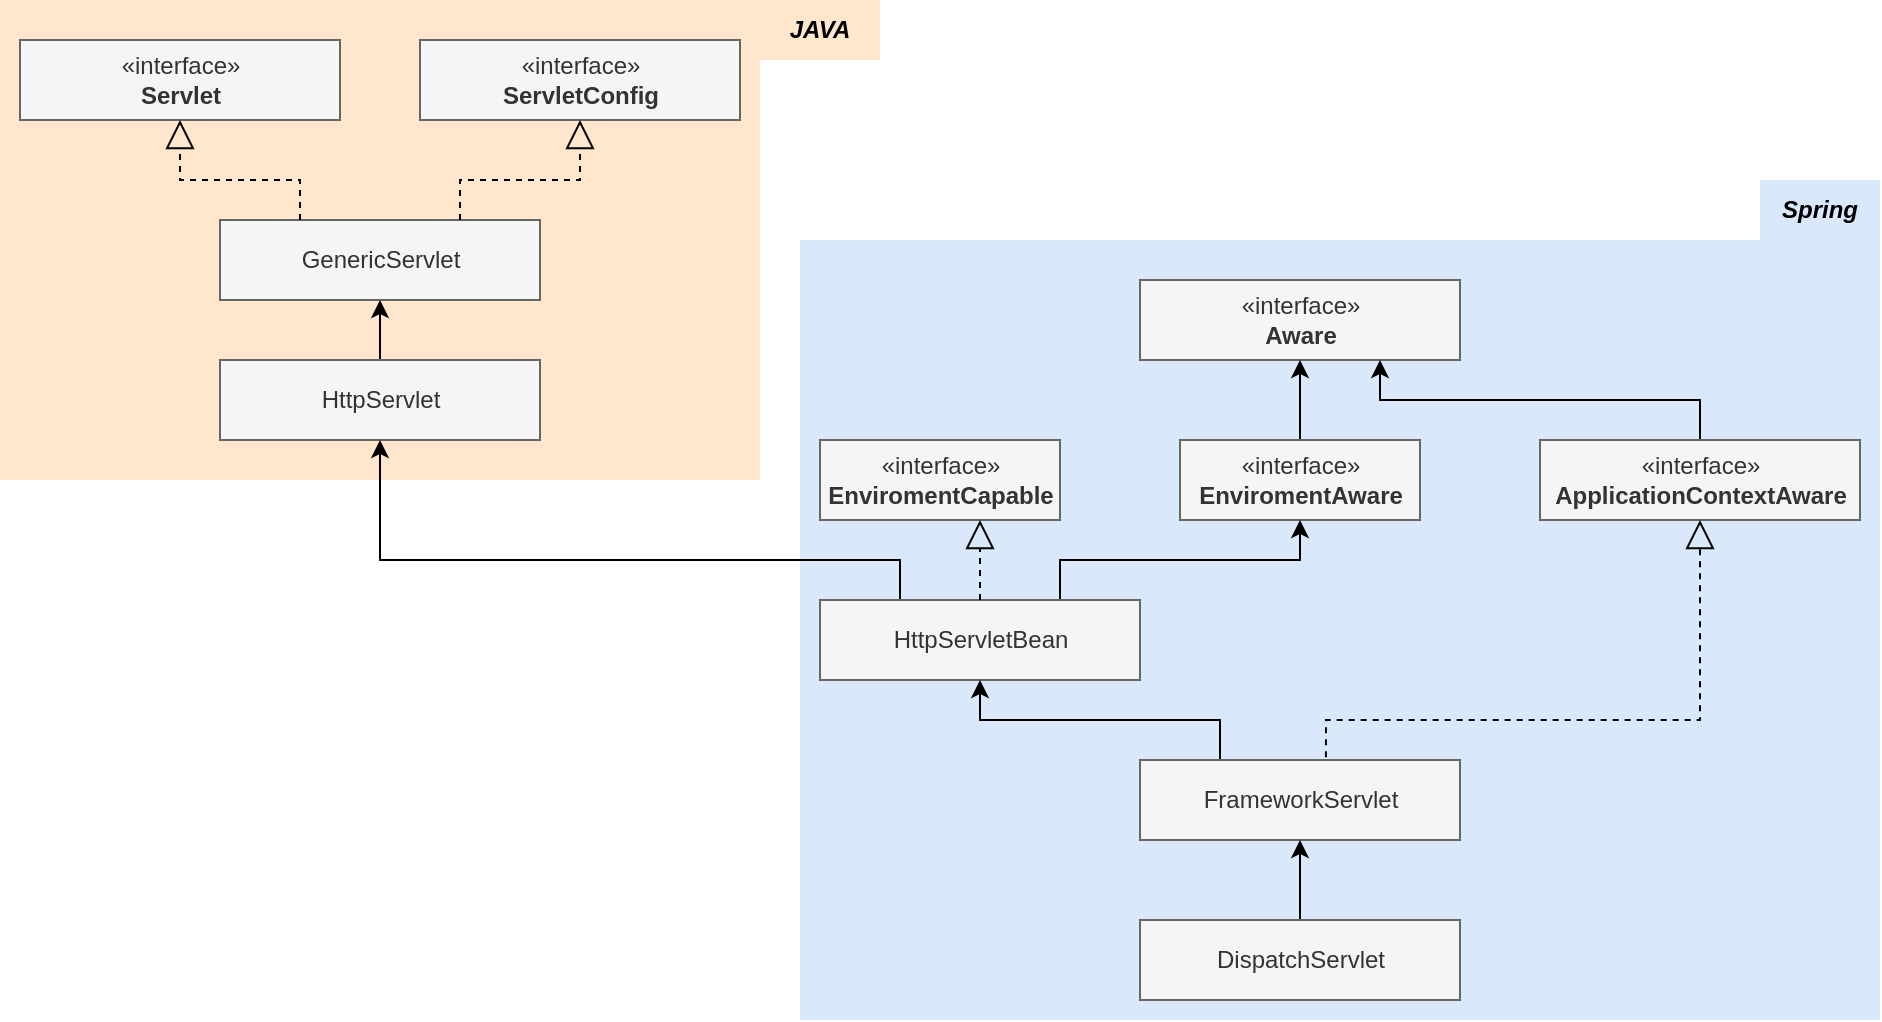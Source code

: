 <mxfile version="16.2.6" type="github">
  <diagram id="1mm83CLafe0UnoxrH38e" name="Page-1">
    <mxGraphModel dx="-45" dy="513" grid="1" gridSize="10" guides="1" tooltips="1" connect="1" arrows="1" fold="1" page="1" pageScale="1" pageWidth="827" pageHeight="1169" math="0" shadow="0">
      <root>
        <mxCell id="0" />
        <mxCell id="1" parent="0" />
        <mxCell id="ovIjH7kmM88PJybYhvLl-30" value="" style="verticalLabelPosition=bottom;verticalAlign=top;html=1;shape=mxgraph.basic.rect;fillColor2=none;strokeWidth=1;size=20;indent=5;fillColor=#dae8fc;strokeColor=none;" vertex="1" parent="1">
          <mxGeometry x="1270" y="140" width="540" height="390" as="geometry" />
        </mxCell>
        <mxCell id="ovIjH7kmM88PJybYhvLl-9" value="" style="verticalLabelPosition=bottom;verticalAlign=top;html=1;shape=mxgraph.basic.rect;fillColor2=none;strokeWidth=1;size=20;indent=5;fillColor=#ffe6cc;strokeColor=none;" vertex="1" parent="1">
          <mxGeometry x="870" y="20" width="380" height="240" as="geometry" />
        </mxCell>
        <mxCell id="ovIjH7kmM88PJybYhvLl-1" value="«interface»&lt;br&gt;&lt;b&gt;Servlet&lt;/b&gt;" style="html=1;fillColor=#f5f5f5;fontColor=#333333;strokeColor=#666666;" vertex="1" parent="1">
          <mxGeometry x="880" y="40" width="160" height="40" as="geometry" />
        </mxCell>
        <mxCell id="ovIjH7kmM88PJybYhvLl-2" value="«interface»&lt;br&gt;&lt;b&gt;ServletConfig&lt;/b&gt;" style="html=1;fillColor=#f5f5f5;fontColor=#333333;strokeColor=#666666;" vertex="1" parent="1">
          <mxGeometry x="1080" y="40" width="160" height="40" as="geometry" />
        </mxCell>
        <mxCell id="ovIjH7kmM88PJybYhvLl-3" value="GenericServlet" style="html=1;fillColor=#f5f5f5;fontColor=#333333;strokeColor=#666666;" vertex="1" parent="1">
          <mxGeometry x="980" y="130" width="160" height="40" as="geometry" />
        </mxCell>
        <mxCell id="ovIjH7kmM88PJybYhvLl-4" value="" style="endArrow=block;dashed=1;endFill=0;endSize=12;html=1;rounded=0;exitX=0.25;exitY=0;exitDx=0;exitDy=0;" edge="1" parent="1" source="ovIjH7kmM88PJybYhvLl-3" target="ovIjH7kmM88PJybYhvLl-1">
          <mxGeometry width="160" relative="1" as="geometry">
            <mxPoint x="890" y="220" as="sourcePoint" />
            <mxPoint x="1050" y="220" as="targetPoint" />
            <Array as="points">
              <mxPoint x="1020" y="110" />
              <mxPoint x="990" y="110" />
              <mxPoint x="960" y="110" />
            </Array>
          </mxGeometry>
        </mxCell>
        <mxCell id="ovIjH7kmM88PJybYhvLl-5" value="" style="endArrow=block;dashed=1;endFill=0;endSize=12;html=1;rounded=0;entryX=0.5;entryY=1;entryDx=0;entryDy=0;exitX=0.75;exitY=0;exitDx=0;exitDy=0;" edge="1" parent="1" source="ovIjH7kmM88PJybYhvLl-3" target="ovIjH7kmM88PJybYhvLl-2">
          <mxGeometry width="160" relative="1" as="geometry">
            <mxPoint x="1080" y="130" as="sourcePoint" />
            <mxPoint x="1240" y="130" as="targetPoint" />
            <Array as="points">
              <mxPoint x="1100" y="110" />
              <mxPoint x="1160" y="110" />
            </Array>
          </mxGeometry>
        </mxCell>
        <mxCell id="ovIjH7kmM88PJybYhvLl-7" style="edgeStyle=orthogonalEdgeStyle;rounded=0;orthogonalLoop=1;jettySize=auto;html=1;exitX=0.5;exitY=0;exitDx=0;exitDy=0;entryX=0.5;entryY=1;entryDx=0;entryDy=0;" edge="1" parent="1" source="ovIjH7kmM88PJybYhvLl-6" target="ovIjH7kmM88PJybYhvLl-3">
          <mxGeometry relative="1" as="geometry" />
        </mxCell>
        <mxCell id="ovIjH7kmM88PJybYhvLl-6" value="HttpServlet" style="html=1;fillColor=#f5f5f5;fontColor=#333333;strokeColor=#666666;" vertex="1" parent="1">
          <mxGeometry x="980" y="200" width="160" height="40" as="geometry" />
        </mxCell>
        <mxCell id="ovIjH7kmM88PJybYhvLl-10" value="«interface»&lt;br&gt;&lt;b&gt;Aware&lt;/b&gt;" style="html=1;fillColor=#f5f5f5;fontColor=#333333;strokeColor=#666666;" vertex="1" parent="1">
          <mxGeometry x="1440" y="160" width="160" height="40" as="geometry" />
        </mxCell>
        <mxCell id="ovIjH7kmM88PJybYhvLl-11" value="«interface»&lt;br&gt;&lt;b&gt;EnviromentCapable&lt;/b&gt;" style="html=1;fillColor=#f5f5f5;fontColor=#333333;strokeColor=#666666;" vertex="1" parent="1">
          <mxGeometry x="1280" y="240" width="120" height="40" as="geometry" />
        </mxCell>
        <mxCell id="ovIjH7kmM88PJybYhvLl-14" style="edgeStyle=orthogonalEdgeStyle;rounded=0;orthogonalLoop=1;jettySize=auto;html=1;exitX=0.5;exitY=0;exitDx=0;exitDy=0;entryX=0.5;entryY=1;entryDx=0;entryDy=0;" edge="1" parent="1" source="ovIjH7kmM88PJybYhvLl-12" target="ovIjH7kmM88PJybYhvLl-10">
          <mxGeometry relative="1" as="geometry" />
        </mxCell>
        <mxCell id="ovIjH7kmM88PJybYhvLl-12" value="«interface»&lt;br&gt;&lt;b&gt;EnviromentAware&lt;/b&gt;" style="html=1;fillColor=#f5f5f5;fontColor=#333333;strokeColor=#666666;" vertex="1" parent="1">
          <mxGeometry x="1460" y="240" width="120" height="40" as="geometry" />
        </mxCell>
        <mxCell id="ovIjH7kmM88PJybYhvLl-17" style="edgeStyle=orthogonalEdgeStyle;rounded=0;orthogonalLoop=1;jettySize=auto;html=1;exitX=0.5;exitY=0;exitDx=0;exitDy=0;entryX=0.75;entryY=1;entryDx=0;entryDy=0;" edge="1" parent="1" source="ovIjH7kmM88PJybYhvLl-13" target="ovIjH7kmM88PJybYhvLl-10">
          <mxGeometry relative="1" as="geometry" />
        </mxCell>
        <mxCell id="ovIjH7kmM88PJybYhvLl-13" value="«interface»&lt;br&gt;&lt;b&gt;ApplicationContextAware&lt;/b&gt;" style="html=1;fillColor=#f5f5f5;fontColor=#333333;strokeColor=#666666;" vertex="1" parent="1">
          <mxGeometry x="1640" y="240" width="160" height="40" as="geometry" />
        </mxCell>
        <mxCell id="ovIjH7kmM88PJybYhvLl-20" style="edgeStyle=orthogonalEdgeStyle;rounded=0;orthogonalLoop=1;jettySize=auto;html=1;exitX=0.25;exitY=0;exitDx=0;exitDy=0;entryX=0.5;entryY=1;entryDx=0;entryDy=0;" edge="1" parent="1" source="ovIjH7kmM88PJybYhvLl-18" target="ovIjH7kmM88PJybYhvLl-6">
          <mxGeometry relative="1" as="geometry">
            <Array as="points">
              <mxPoint x="1320" y="300" />
              <mxPoint x="1060" y="300" />
            </Array>
          </mxGeometry>
        </mxCell>
        <mxCell id="ovIjH7kmM88PJybYhvLl-24" style="edgeStyle=orthogonalEdgeStyle;rounded=0;orthogonalLoop=1;jettySize=auto;html=1;exitX=0.75;exitY=0;exitDx=0;exitDy=0;entryX=0.5;entryY=1;entryDx=0;entryDy=0;" edge="1" parent="1" source="ovIjH7kmM88PJybYhvLl-18" target="ovIjH7kmM88PJybYhvLl-12">
          <mxGeometry relative="1" as="geometry" />
        </mxCell>
        <mxCell id="ovIjH7kmM88PJybYhvLl-18" value="HttpServletBean" style="html=1;fillColor=#f5f5f5;fontColor=#333333;strokeColor=#666666;" vertex="1" parent="1">
          <mxGeometry x="1280" y="320" width="160" height="40" as="geometry" />
        </mxCell>
        <mxCell id="ovIjH7kmM88PJybYhvLl-21" value="" style="endArrow=block;dashed=1;endFill=0;endSize=12;html=1;rounded=0;exitX=0.5;exitY=0;exitDx=0;exitDy=0;" edge="1" parent="1" source="ovIjH7kmM88PJybYhvLl-18">
          <mxGeometry width="160" relative="1" as="geometry">
            <mxPoint x="1350" y="320" as="sourcePoint" />
            <mxPoint x="1360" y="280" as="targetPoint" />
          </mxGeometry>
        </mxCell>
        <mxCell id="ovIjH7kmM88PJybYhvLl-27" style="edgeStyle=orthogonalEdgeStyle;rounded=0;orthogonalLoop=1;jettySize=auto;html=1;exitX=0.25;exitY=0;exitDx=0;exitDy=0;entryX=0.5;entryY=1;entryDx=0;entryDy=0;" edge="1" parent="1" source="ovIjH7kmM88PJybYhvLl-25" target="ovIjH7kmM88PJybYhvLl-18">
          <mxGeometry relative="1" as="geometry">
            <mxPoint x="1360" y="380" as="targetPoint" />
          </mxGeometry>
        </mxCell>
        <mxCell id="ovIjH7kmM88PJybYhvLl-25" value="FrameworkServlet" style="html=1;fillColor=#f5f5f5;fontColor=#333333;strokeColor=#666666;" vertex="1" parent="1">
          <mxGeometry x="1440" y="400" width="160" height="40" as="geometry" />
        </mxCell>
        <mxCell id="ovIjH7kmM88PJybYhvLl-26" value="" style="endArrow=block;dashed=1;endFill=0;endSize=12;html=1;rounded=0;exitX=0.581;exitY=-0.033;exitDx=0;exitDy=0;entryX=0.5;entryY=1;entryDx=0;entryDy=0;exitPerimeter=0;" edge="1" parent="1" source="ovIjH7kmM88PJybYhvLl-25" target="ovIjH7kmM88PJybYhvLl-13">
          <mxGeometry width="160" relative="1" as="geometry">
            <mxPoint x="1570" y="310" as="sourcePoint" />
            <mxPoint x="1730" y="310" as="targetPoint" />
            <Array as="points">
              <mxPoint x="1533" y="380" />
              <mxPoint x="1720" y="380" />
            </Array>
          </mxGeometry>
        </mxCell>
        <mxCell id="ovIjH7kmM88PJybYhvLl-29" style="edgeStyle=orthogonalEdgeStyle;rounded=0;orthogonalLoop=1;jettySize=auto;html=1;exitX=0.5;exitY=0;exitDx=0;exitDy=0;entryX=0.5;entryY=1;entryDx=0;entryDy=0;" edge="1" parent="1" source="ovIjH7kmM88PJybYhvLl-28" target="ovIjH7kmM88PJybYhvLl-25">
          <mxGeometry relative="1" as="geometry" />
        </mxCell>
        <mxCell id="ovIjH7kmM88PJybYhvLl-28" value="DispatchServlet" style="html=1;fillColor=#f5f5f5;fontColor=#333333;strokeColor=#666666;" vertex="1" parent="1">
          <mxGeometry x="1440" y="480" width="160" height="40" as="geometry" />
        </mxCell>
        <mxCell id="ovIjH7kmM88PJybYhvLl-31" value="&lt;b&gt;&lt;i&gt;JAVA&lt;/i&gt;&lt;/b&gt;" style="text;html=1;strokeColor=none;fillColor=#ffe6cc;align=center;verticalAlign=middle;whiteSpace=wrap;rounded=0;" vertex="1" parent="1">
          <mxGeometry x="1250" y="20" width="60" height="30" as="geometry" />
        </mxCell>
        <mxCell id="ovIjH7kmM88PJybYhvLl-32" value="&lt;b&gt;&lt;i&gt;Spring&lt;/i&gt;&lt;/b&gt;" style="text;html=1;strokeColor=none;fillColor=#dae8fc;align=center;verticalAlign=middle;whiteSpace=wrap;rounded=0;" vertex="1" parent="1">
          <mxGeometry x="1750" y="110" width="60" height="30" as="geometry" />
        </mxCell>
      </root>
    </mxGraphModel>
  </diagram>
</mxfile>

